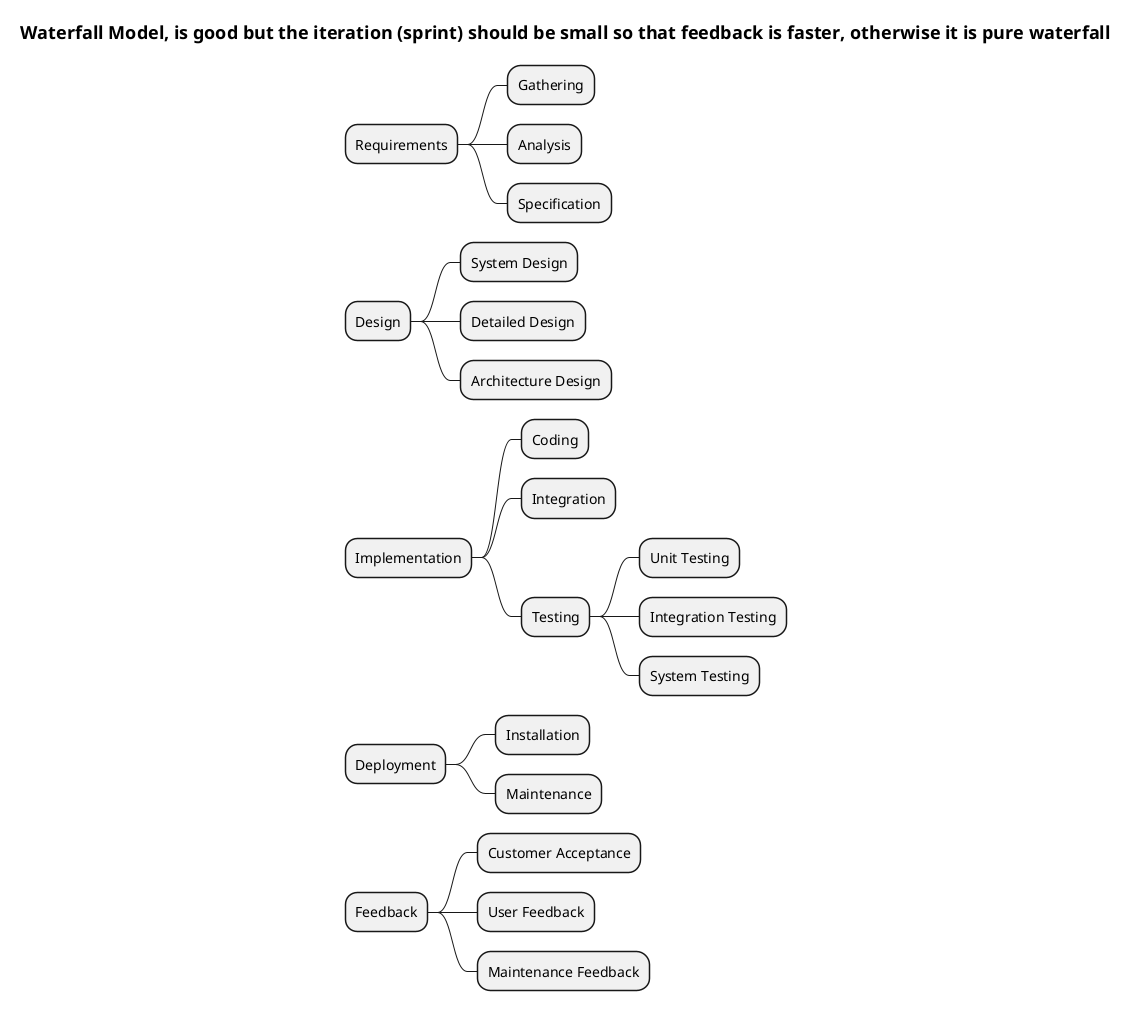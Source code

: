 @startmindmap

title = Waterfall Model, is good but the iteration (sprint) should be small so that feedback is faster, otherwise it is pure waterfall

* Requirements
** Gathering
** Analysis
** Specification
* Design
** System Design
** Detailed Design
** Architecture Design
* Implementation
** Coding
** Integration
** Testing
*** Unit Testing
*** Integration Testing
*** System Testing
* Deployment
** Installation
** Maintenance
* Feedback
** Customer Acceptance
** User Feedback
** Maintenance Feedback

@endmindmap
